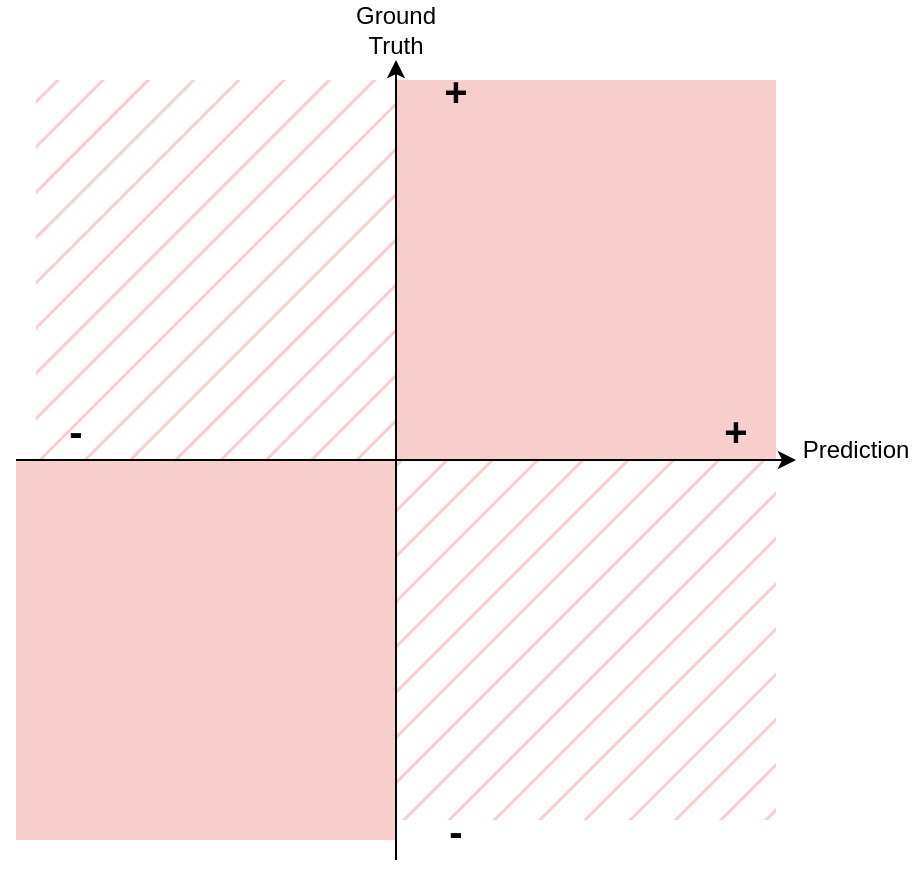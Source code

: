 <mxfile version="21.8.2" type="github" pages="3">
  <diagram name="ACC" id="umKMch4RFfmV1g6AQ0ZE">
    <mxGraphModel dx="972" dy="685" grid="1" gridSize="10" guides="1" tooltips="1" connect="1" arrows="1" fold="1" page="1" pageScale="1" pageWidth="850" pageHeight="1100" math="0" shadow="0">
      <root>
        <mxCell id="0" />
        <mxCell id="0dUs-7IXEBo3laVhApyB-1" value="Untitled Layer" parent="0" />
        <mxCell id="0dUs-7IXEBo3laVhApyB-2" value="" style="whiteSpace=wrap;html=1;aspect=fixed;fillColor=#F8CECC;strokeColor=none;fillStyle=hatch;" vertex="1" parent="0dUs-7IXEBo3laVhApyB-1">
          <mxGeometry x="220" y="210" width="370" height="370" as="geometry" />
        </mxCell>
        <mxCell id="0dUs-7IXEBo3laVhApyB-3" value="Untitled Layer" parent="0" />
        <mxCell id="0dUs-7IXEBo3laVhApyB-4" value="" style="whiteSpace=wrap;html=1;aspect=fixed;fillColor=#f8cecc;strokeColor=none;" vertex="1" parent="0dUs-7IXEBo3laVhApyB-3">
          <mxGeometry x="400" y="210" width="190" height="190" as="geometry" />
        </mxCell>
        <mxCell id="0dUs-7IXEBo3laVhApyB-5" value="" style="whiteSpace=wrap;html=1;aspect=fixed;fillColor=#f8cecc;strokeColor=none;" vertex="1" parent="0dUs-7IXEBo3laVhApyB-3">
          <mxGeometry x="210" y="400" width="190" height="190" as="geometry" />
        </mxCell>
        <mxCell id="1" parent="0" />
        <mxCell id="ni4g7hrbnLAXJk-pzycz-1" value="" style="endArrow=classic;html=1;rounded=1;labelBackgroundColor=none;fontColor=default;" edge="1" parent="1">
          <mxGeometry width="50" height="50" relative="1" as="geometry">
            <mxPoint x="210" y="400" as="sourcePoint" />
            <mxPoint x="600" y="400" as="targetPoint" />
          </mxGeometry>
        </mxCell>
        <mxCell id="ni4g7hrbnLAXJk-pzycz-2" value="" style="endArrow=classic;html=1;rounded=1;labelBackgroundColor=none;fontColor=default;" edge="1" parent="1">
          <mxGeometry width="50" height="50" relative="1" as="geometry">
            <mxPoint x="400" y="600" as="sourcePoint" />
            <mxPoint x="400" y="200" as="targetPoint" />
          </mxGeometry>
        </mxCell>
        <mxCell id="ni4g7hrbnLAXJk-pzycz-3" value="Ground Truth" style="text;html=1;strokeColor=none;fillColor=none;align=center;verticalAlign=middle;whiteSpace=wrap;rounded=1;labelBackgroundColor=none;" vertex="1" parent="1">
          <mxGeometry x="370" y="170" width="60" height="30" as="geometry" />
        </mxCell>
        <mxCell id="ni4g7hrbnLAXJk-pzycz-4" value="Prediction" style="text;html=1;strokeColor=none;fillColor=none;align=center;verticalAlign=middle;whiteSpace=wrap;rounded=1;labelBackgroundColor=none;" vertex="1" parent="1">
          <mxGeometry x="600" y="380" width="60" height="30" as="geometry" />
        </mxCell>
        <mxCell id="ni4g7hrbnLAXJk-pzycz-5" value="+" style="text;html=1;strokeColor=none;fillColor=none;align=center;verticalAlign=middle;whiteSpace=wrap;rounded=1;labelBackgroundColor=none;fontSize=20;fontStyle=1" vertex="1" parent="1">
          <mxGeometry x="400" y="200" width="60" height="30" as="geometry" />
        </mxCell>
        <mxCell id="ni4g7hrbnLAXJk-pzycz-6" value="-" style="text;html=1;strokeColor=none;fillColor=none;align=center;verticalAlign=middle;whiteSpace=wrap;rounded=1;labelBackgroundColor=none;fontSize=20;fontStyle=1" vertex="1" parent="1">
          <mxGeometry x="400" y="570" width="60" height="30" as="geometry" />
        </mxCell>
        <mxCell id="ni4g7hrbnLAXJk-pzycz-7" value="-" style="text;html=1;strokeColor=none;fillColor=none;align=center;verticalAlign=middle;whiteSpace=wrap;rounded=1;labelBackgroundColor=none;fontSize=20;fontStyle=1" vertex="1" parent="1">
          <mxGeometry x="210" y="370" width="60" height="30" as="geometry" />
        </mxCell>
        <mxCell id="ni4g7hrbnLAXJk-pzycz-8" value="+" style="text;html=1;strokeColor=none;fillColor=none;align=center;verticalAlign=middle;whiteSpace=wrap;rounded=1;labelBackgroundColor=none;fontSize=20;fontStyle=1" vertex="1" parent="1">
          <mxGeometry x="540" y="370" width="60" height="30" as="geometry" />
        </mxCell>
      </root>
    </mxGraphModel>
  </diagram>
  <diagram name="Call" id="Q7m-fg-eY2xHKS6F4-W6">
    <mxGraphModel dx="804" dy="567" grid="1" gridSize="10" guides="1" tooltips="1" connect="1" arrows="1" fold="1" page="1" pageScale="1" pageWidth="850" pageHeight="1100" math="0" shadow="0">
      <root>
        <mxCell id="gOH371Y6eppU4qCV5ell-0" />
        <mxCell id="iGR8GDgDUNA2WLW55idZ-0" value="Untitled Layer" parent="gOH371Y6eppU4qCV5ell-0" />
        <mxCell id="iGR8GDgDUNA2WLW55idZ-2" value="" style="rounded=0;whiteSpace=wrap;html=1;fillColor=#f8cecc;strokeColor=none;fillStyle=hatch;" vertex="1" parent="iGR8GDgDUNA2WLW55idZ-0">
          <mxGeometry x="260" y="240" width="300" height="160" as="geometry" />
        </mxCell>
        <mxCell id="iGR8GDgDUNA2WLW55idZ-3" value="Untitled Layer" parent="gOH371Y6eppU4qCV5ell-0" />
        <mxCell id="iGR8GDgDUNA2WLW55idZ-4" value="" style="whiteSpace=wrap;html=1;aspect=fixed;fillColor=#f8cecc;strokeColor=none;" vertex="1" parent="iGR8GDgDUNA2WLW55idZ-3">
          <mxGeometry x="400" y="240" width="160" height="160" as="geometry" />
        </mxCell>
        <mxCell id="gOH371Y6eppU4qCV5ell-1" parent="gOH371Y6eppU4qCV5ell-0" />
        <mxCell id="gOH371Y6eppU4qCV5ell-2" value="" style="endArrow=classic;html=1;rounded=1;labelBackgroundColor=none;fontColor=default;" edge="1" parent="gOH371Y6eppU4qCV5ell-1">
          <mxGeometry width="50" height="50" relative="1" as="geometry">
            <mxPoint x="210" y="400" as="sourcePoint" />
            <mxPoint x="600" y="400" as="targetPoint" />
          </mxGeometry>
        </mxCell>
        <mxCell id="gOH371Y6eppU4qCV5ell-3" value="" style="endArrow=classic;html=1;rounded=1;labelBackgroundColor=none;fontColor=default;" edge="1" parent="gOH371Y6eppU4qCV5ell-1">
          <mxGeometry width="50" height="50" relative="1" as="geometry">
            <mxPoint x="400" y="600" as="sourcePoint" />
            <mxPoint x="400" y="200" as="targetPoint" />
          </mxGeometry>
        </mxCell>
        <mxCell id="gOH371Y6eppU4qCV5ell-4" value="Ground Truth" style="text;html=1;strokeColor=none;fillColor=none;align=center;verticalAlign=middle;whiteSpace=wrap;rounded=1;labelBackgroundColor=none;" vertex="1" parent="gOH371Y6eppU4qCV5ell-1">
          <mxGeometry x="370" y="170" width="60" height="30" as="geometry" />
        </mxCell>
        <mxCell id="gOH371Y6eppU4qCV5ell-5" value="Prediction" style="text;html=1;strokeColor=none;fillColor=none;align=center;verticalAlign=middle;whiteSpace=wrap;rounded=1;labelBackgroundColor=none;" vertex="1" parent="gOH371Y6eppU4qCV5ell-1">
          <mxGeometry x="600" y="380" width="60" height="30" as="geometry" />
        </mxCell>
        <mxCell id="gOH371Y6eppU4qCV5ell-6" value="+" style="text;html=1;strokeColor=none;fillColor=none;align=center;verticalAlign=middle;whiteSpace=wrap;rounded=1;labelBackgroundColor=none;fontSize=20;fontStyle=1" vertex="1" parent="gOH371Y6eppU4qCV5ell-1">
          <mxGeometry x="400" y="200" width="60" height="30" as="geometry" />
        </mxCell>
        <mxCell id="gOH371Y6eppU4qCV5ell-7" value="-" style="text;html=1;strokeColor=none;fillColor=none;align=center;verticalAlign=middle;whiteSpace=wrap;rounded=1;labelBackgroundColor=none;fontSize=20;fontStyle=1" vertex="1" parent="gOH371Y6eppU4qCV5ell-1">
          <mxGeometry x="400" y="570" width="60" height="30" as="geometry" />
        </mxCell>
        <mxCell id="gOH371Y6eppU4qCV5ell-8" value="-" style="text;html=1;strokeColor=none;fillColor=none;align=center;verticalAlign=middle;whiteSpace=wrap;rounded=1;labelBackgroundColor=none;fontSize=20;fontStyle=1" vertex="1" parent="gOH371Y6eppU4qCV5ell-1">
          <mxGeometry x="210" y="370" width="60" height="30" as="geometry" />
        </mxCell>
        <mxCell id="gOH371Y6eppU4qCV5ell-9" value="+" style="text;html=1;strokeColor=none;fillColor=none;align=center;verticalAlign=middle;whiteSpace=wrap;rounded=1;labelBackgroundColor=none;fontSize=20;fontStyle=1" vertex="1" parent="gOH371Y6eppU4qCV5ell-1">
          <mxGeometry x="540" y="370" width="60" height="30" as="geometry" />
        </mxCell>
      </root>
    </mxGraphModel>
  </diagram>
  <diagram name="Precision" id="JtbyolLKVBQ7HHYd6U4K">
    <mxGraphModel dx="1166" dy="822" grid="1" gridSize="10" guides="1" tooltips="1" connect="1" arrows="1" fold="1" page="1" pageScale="1" pageWidth="850" pageHeight="1100" math="0" shadow="0">
      <root>
        <mxCell id="nq_-NL4Eis7oFftEUWQc-0" />
        <mxCell id="_6nbPjPDTIfGpeIO-6pe-0" value="Untitled Layer" parent="nq_-NL4Eis7oFftEUWQc-0" />
        <mxCell id="_6nbPjPDTIfGpeIO-6pe-1" value="" style="rounded=0;whiteSpace=wrap;html=1;fillColor=#f8cecc;strokeColor=none;fillStyle=hatch;" vertex="1" parent="_6nbPjPDTIfGpeIO-6pe-0">
          <mxGeometry x="400" y="230" width="170" height="340" as="geometry" />
        </mxCell>
        <mxCell id="_6nbPjPDTIfGpeIO-6pe-2" value="Untitled Layer" parent="nq_-NL4Eis7oFftEUWQc-0" />
        <mxCell id="_6nbPjPDTIfGpeIO-6pe-3" value="" style="whiteSpace=wrap;html=1;aspect=fixed;fillColor=#f8cecc;strokeColor=none;" vertex="1" parent="_6nbPjPDTIfGpeIO-6pe-2">
          <mxGeometry x="400" y="230" width="170" height="170" as="geometry" />
        </mxCell>
        <mxCell id="nq_-NL4Eis7oFftEUWQc-1" parent="nq_-NL4Eis7oFftEUWQc-0" />
        <mxCell id="nq_-NL4Eis7oFftEUWQc-2" value="" style="endArrow=classic;html=1;rounded=1;labelBackgroundColor=none;fontColor=default;" edge="1" parent="nq_-NL4Eis7oFftEUWQc-1">
          <mxGeometry width="50" height="50" relative="1" as="geometry">
            <mxPoint x="210" y="400" as="sourcePoint" />
            <mxPoint x="600" y="400" as="targetPoint" />
          </mxGeometry>
        </mxCell>
        <mxCell id="nq_-NL4Eis7oFftEUWQc-3" value="" style="endArrow=classic;html=1;rounded=1;labelBackgroundColor=none;fontColor=default;" edge="1" parent="nq_-NL4Eis7oFftEUWQc-1">
          <mxGeometry width="50" height="50" relative="1" as="geometry">
            <mxPoint x="400" y="600" as="sourcePoint" />
            <mxPoint x="400" y="200" as="targetPoint" />
          </mxGeometry>
        </mxCell>
        <mxCell id="nq_-NL4Eis7oFftEUWQc-4" value="Ground Truth" style="text;html=1;strokeColor=none;fillColor=none;align=center;verticalAlign=middle;whiteSpace=wrap;rounded=1;labelBackgroundColor=none;" vertex="1" parent="nq_-NL4Eis7oFftEUWQc-1">
          <mxGeometry x="370" y="170" width="60" height="30" as="geometry" />
        </mxCell>
        <mxCell id="nq_-NL4Eis7oFftEUWQc-5" value="Prediction" style="text;html=1;strokeColor=none;fillColor=none;align=center;verticalAlign=middle;whiteSpace=wrap;rounded=1;labelBackgroundColor=none;" vertex="1" parent="nq_-NL4Eis7oFftEUWQc-1">
          <mxGeometry x="600" y="380" width="60" height="30" as="geometry" />
        </mxCell>
        <mxCell id="nq_-NL4Eis7oFftEUWQc-6" value="+" style="text;html=1;strokeColor=none;fillColor=none;align=center;verticalAlign=middle;whiteSpace=wrap;rounded=1;labelBackgroundColor=none;fontSize=20;fontStyle=1" vertex="1" parent="nq_-NL4Eis7oFftEUWQc-1">
          <mxGeometry x="400" y="200" width="60" height="30" as="geometry" />
        </mxCell>
        <mxCell id="nq_-NL4Eis7oFftEUWQc-7" value="-" style="text;html=1;strokeColor=none;fillColor=none;align=center;verticalAlign=middle;whiteSpace=wrap;rounded=1;labelBackgroundColor=none;fontSize=20;fontStyle=1" vertex="1" parent="nq_-NL4Eis7oFftEUWQc-1">
          <mxGeometry x="400" y="570" width="60" height="30" as="geometry" />
        </mxCell>
        <mxCell id="nq_-NL4Eis7oFftEUWQc-8" value="-" style="text;html=1;strokeColor=none;fillColor=none;align=center;verticalAlign=middle;whiteSpace=wrap;rounded=1;labelBackgroundColor=none;fontSize=20;fontStyle=1" vertex="1" parent="nq_-NL4Eis7oFftEUWQc-1">
          <mxGeometry x="210" y="370" width="60" height="30" as="geometry" />
        </mxCell>
        <mxCell id="nq_-NL4Eis7oFftEUWQc-9" value="+" style="text;html=1;strokeColor=none;fillColor=none;align=center;verticalAlign=middle;whiteSpace=wrap;rounded=1;labelBackgroundColor=none;fontSize=20;fontStyle=1" vertex="1" parent="nq_-NL4Eis7oFftEUWQc-1">
          <mxGeometry x="540" y="370" width="60" height="30" as="geometry" />
        </mxCell>
      </root>
    </mxGraphModel>
  </diagram>
</mxfile>
